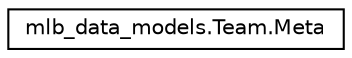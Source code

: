 digraph "Graphical Class Hierarchy"
{
  edge [fontname="Helvetica",fontsize="10",labelfontname="Helvetica",labelfontsize="10"];
  node [fontname="Helvetica",fontsize="10",shape=record];
  rankdir="LR";
  Node1 [label="mlb_data_models.Team.Meta",height=0.2,width=0.4,color="black", fillcolor="white", style="filled",URL="$classmlb__data__models_1_1Team_1_1Meta.html"];
}
